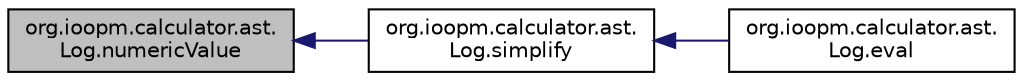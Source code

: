 digraph "getValue"
{
  edge [fontname="Helvetica",fontsize="10",labelfontname="Helvetica",labelfontsize="10"];
  node [fontname="Helvetica",fontsize="10",shape=record];
  rankdir="LR";
  Node13 [label="org.ioopm.calculator.ast.\lLog.numericValue",height=0.2,width=0.4,color="black", fillcolor="grey75", style="filled", fontcolor="black"];
  Node13 -> Node14 [dir="back",color="midnightblue",fontsize="10",style="solid",fontname="Helvetica"];
  Node14 [label="org.ioopm.calculator.ast.\lLog.simplify",height=0.2,width=0.4,color="black", fillcolor="white", style="filled",URL="$classorg_1_1ioopm_1_1calculator_1_1ast_1_1_log.html#ab4354c9ba71360ddd58fee5b52320ce4"];
  Node14 -> Node15 [dir="back",color="midnightblue",fontsize="10",style="solid",fontname="Helvetica"];
  Node15 [label="org.ioopm.calculator.ast.\lLog.eval",height=0.2,width=0.4,color="black", fillcolor="white", style="filled",URL="$classorg_1_1ioopm_1_1calculator_1_1ast_1_1_log.html#a4624a18f1d3cbecbf38c4a707af416f0"];
}
